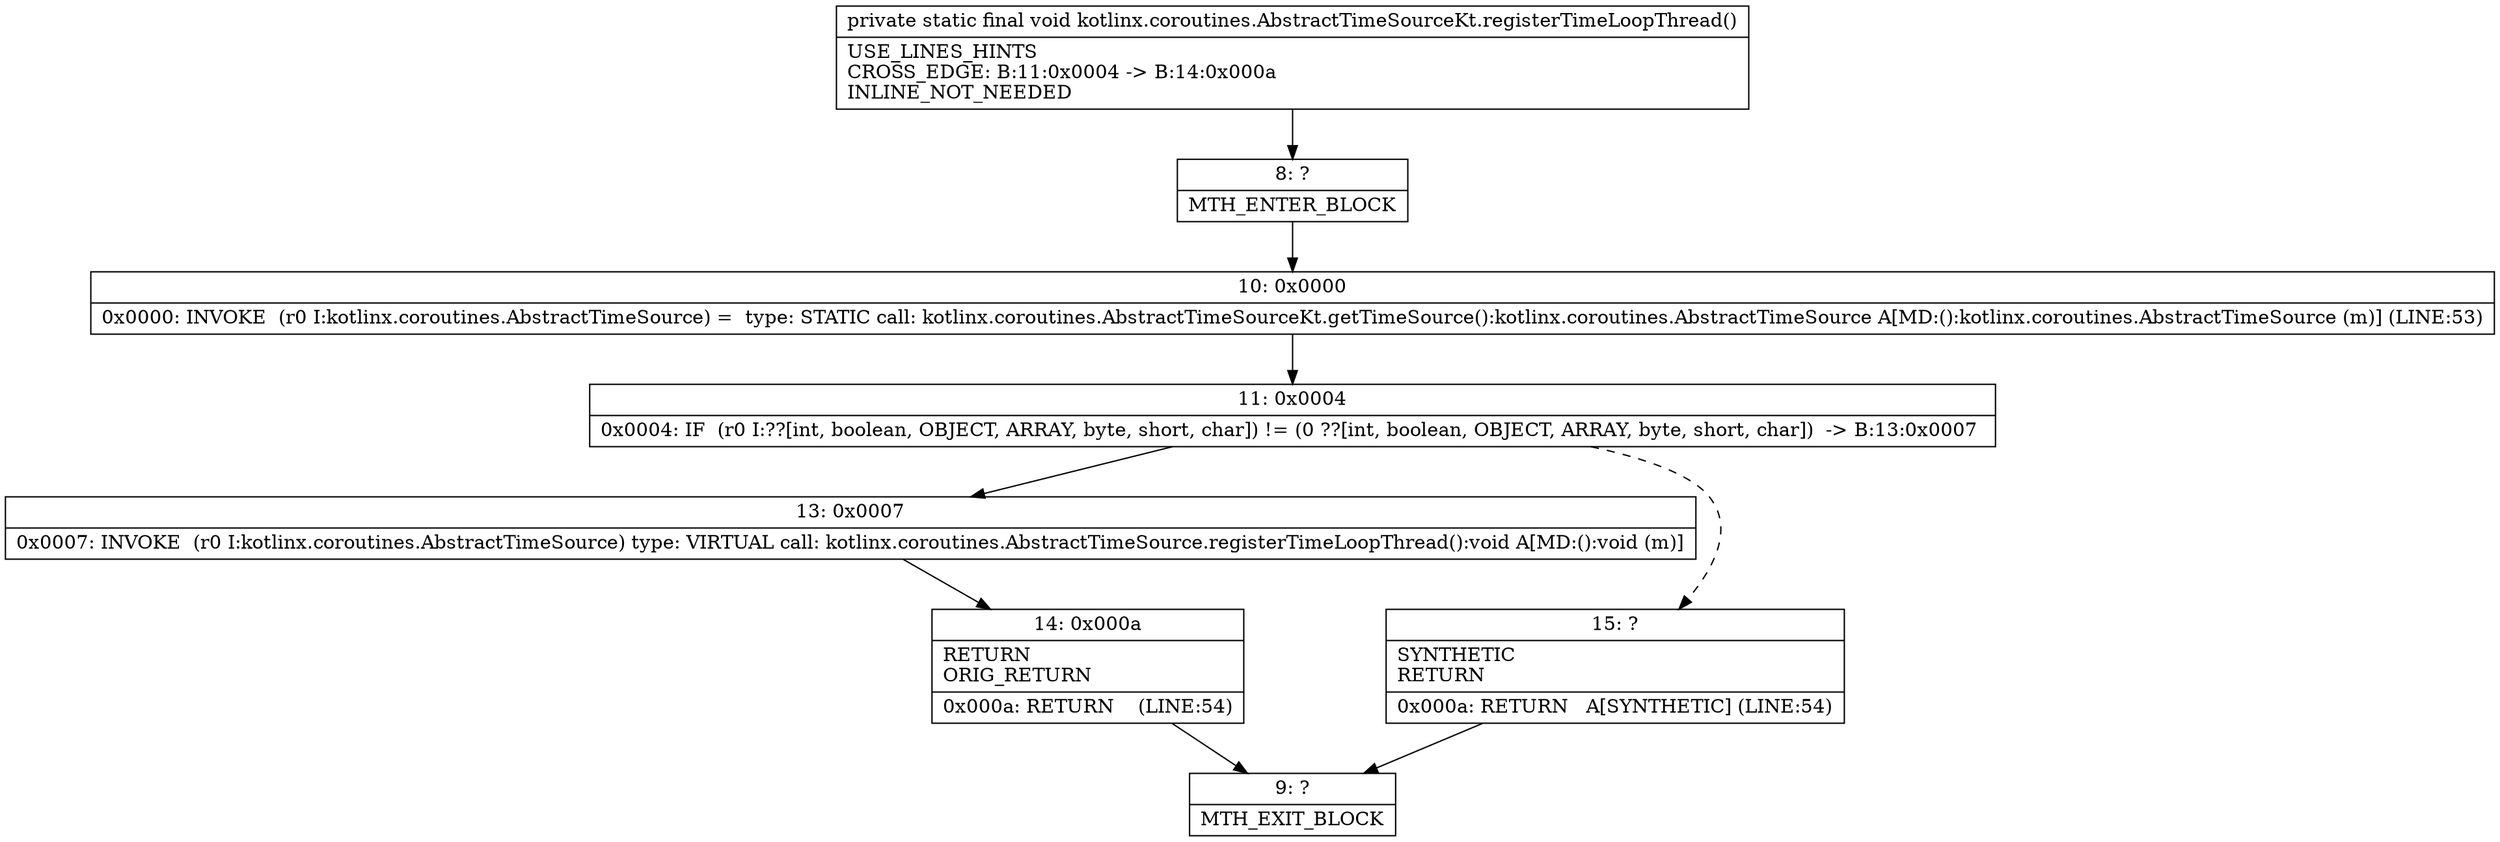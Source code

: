 digraph "CFG forkotlinx.coroutines.AbstractTimeSourceKt.registerTimeLoopThread()V" {
Node_8 [shape=record,label="{8\:\ ?|MTH_ENTER_BLOCK\l}"];
Node_10 [shape=record,label="{10\:\ 0x0000|0x0000: INVOKE  (r0 I:kotlinx.coroutines.AbstractTimeSource) =  type: STATIC call: kotlinx.coroutines.AbstractTimeSourceKt.getTimeSource():kotlinx.coroutines.AbstractTimeSource A[MD:():kotlinx.coroutines.AbstractTimeSource (m)] (LINE:53)\l}"];
Node_11 [shape=record,label="{11\:\ 0x0004|0x0004: IF  (r0 I:??[int, boolean, OBJECT, ARRAY, byte, short, char]) != (0 ??[int, boolean, OBJECT, ARRAY, byte, short, char])  \-\> B:13:0x0007 \l}"];
Node_13 [shape=record,label="{13\:\ 0x0007|0x0007: INVOKE  (r0 I:kotlinx.coroutines.AbstractTimeSource) type: VIRTUAL call: kotlinx.coroutines.AbstractTimeSource.registerTimeLoopThread():void A[MD:():void (m)]\l}"];
Node_14 [shape=record,label="{14\:\ 0x000a|RETURN\lORIG_RETURN\l|0x000a: RETURN    (LINE:54)\l}"];
Node_9 [shape=record,label="{9\:\ ?|MTH_EXIT_BLOCK\l}"];
Node_15 [shape=record,label="{15\:\ ?|SYNTHETIC\lRETURN\l|0x000a: RETURN   A[SYNTHETIC] (LINE:54)\l}"];
MethodNode[shape=record,label="{private static final void kotlinx.coroutines.AbstractTimeSourceKt.registerTimeLoopThread()  | USE_LINES_HINTS\lCROSS_EDGE: B:11:0x0004 \-\> B:14:0x000a\lINLINE_NOT_NEEDED\l}"];
MethodNode -> Node_8;Node_8 -> Node_10;
Node_10 -> Node_11;
Node_11 -> Node_13;
Node_11 -> Node_15[style=dashed];
Node_13 -> Node_14;
Node_14 -> Node_9;
Node_15 -> Node_9;
}

